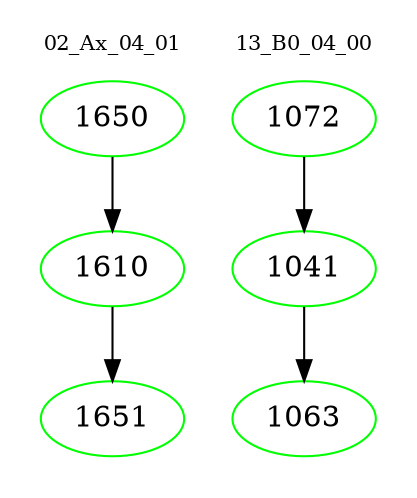 digraph{
subgraph cluster_0 {
color = white
label = "02_Ax_04_01";
fontsize=10;
T0_1650 [label="1650", color="green"]
T0_1650 -> T0_1610 [color="black"]
T0_1610 [label="1610", color="green"]
T0_1610 -> T0_1651 [color="black"]
T0_1651 [label="1651", color="green"]
}
subgraph cluster_1 {
color = white
label = "13_B0_04_00";
fontsize=10;
T1_1072 [label="1072", color="green"]
T1_1072 -> T1_1041 [color="black"]
T1_1041 [label="1041", color="green"]
T1_1041 -> T1_1063 [color="black"]
T1_1063 [label="1063", color="green"]
}
}
